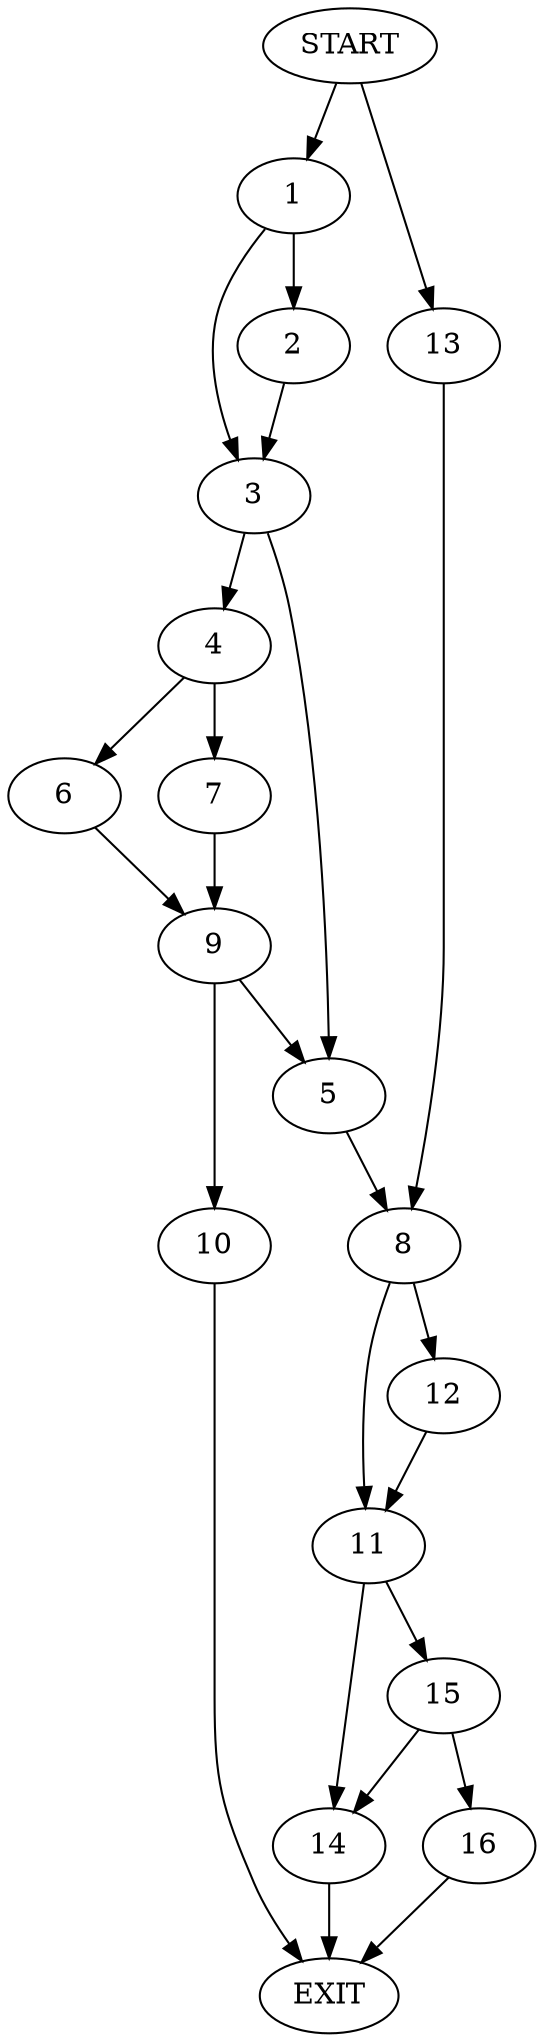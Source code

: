 digraph {
0 [label="START"]
17 [label="EXIT"]
0 -> 1
1 -> 2
1 -> 3
2 -> 3
3 -> 4
3 -> 5
4 -> 6
4 -> 7
5 -> 8
7 -> 9
6 -> 9
9 -> 10
9 -> 5
10 -> 17
8 -> 11
8 -> 12
0 -> 13
13 -> 8
12 -> 11
11 -> 14
11 -> 15
14 -> 17
15 -> 14
15 -> 16
16 -> 17
}
